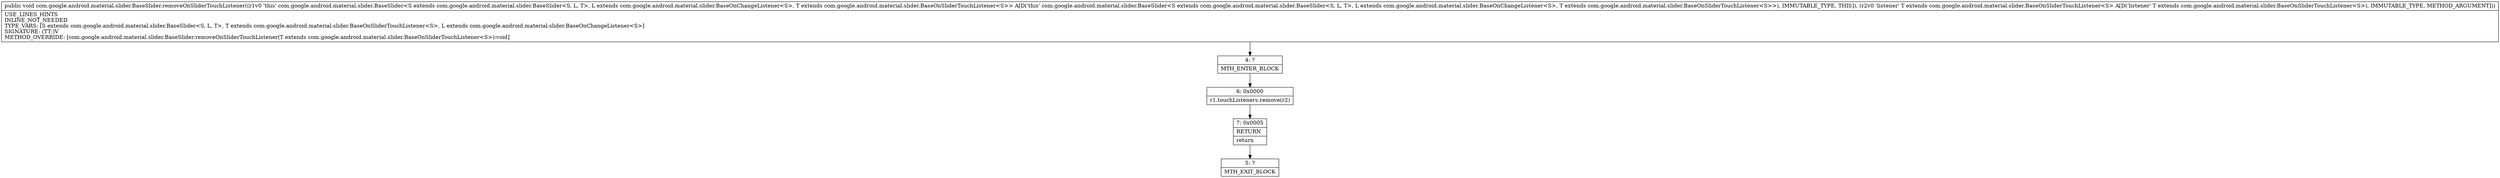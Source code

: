 digraph "CFG forcom.google.android.material.slider.BaseSlider.removeOnSliderTouchListener(Lcom\/google\/android\/material\/slider\/BaseOnSliderTouchListener;)V" {
Node_4 [shape=record,label="{4\:\ ?|MTH_ENTER_BLOCK\l}"];
Node_6 [shape=record,label="{6\:\ 0x0000|r1.touchListeners.remove(r2)\l}"];
Node_7 [shape=record,label="{7\:\ 0x0005|RETURN\l|return\l}"];
Node_5 [shape=record,label="{5\:\ ?|MTH_EXIT_BLOCK\l}"];
MethodNode[shape=record,label="{public void com.google.android.material.slider.BaseSlider.removeOnSliderTouchListener((r1v0 'this' com.google.android.material.slider.BaseSlider\<S extends com.google.android.material.slider.BaseSlider\<S, L, T\>, L extends com.google.android.material.slider.BaseOnChangeListener\<S\>, T extends com.google.android.material.slider.BaseOnSliderTouchListener\<S\>\> A[D('this' com.google.android.material.slider.BaseSlider\<S extends com.google.android.material.slider.BaseSlider\<S, L, T\>, L extends com.google.android.material.slider.BaseOnChangeListener\<S\>, T extends com.google.android.material.slider.BaseOnSliderTouchListener\<S\>\>), IMMUTABLE_TYPE, THIS]), (r2v0 'listener' T extends com.google.android.material.slider.BaseOnSliderTouchListener\<S\> A[D('listener' T extends com.google.android.material.slider.BaseOnSliderTouchListener\<S\>), IMMUTABLE_TYPE, METHOD_ARGUMENT]))  | USE_LINES_HINTS\lINLINE_NOT_NEEDED\lTYPE_VARS: [S extends com.google.android.material.slider.BaseSlider\<S, L, T\>, T extends com.google.android.material.slider.BaseOnSliderTouchListener\<S\>, L extends com.google.android.material.slider.BaseOnChangeListener\<S\>]\lSIGNATURE: (TT;)V\lMETHOD_OVERRIDE: [com.google.android.material.slider.BaseSlider.removeOnSliderTouchListener(T extends com.google.android.material.slider.BaseOnSliderTouchListener\<S\>):void]\l}"];
MethodNode -> Node_4;Node_4 -> Node_6;
Node_6 -> Node_7;
Node_7 -> Node_5;
}

